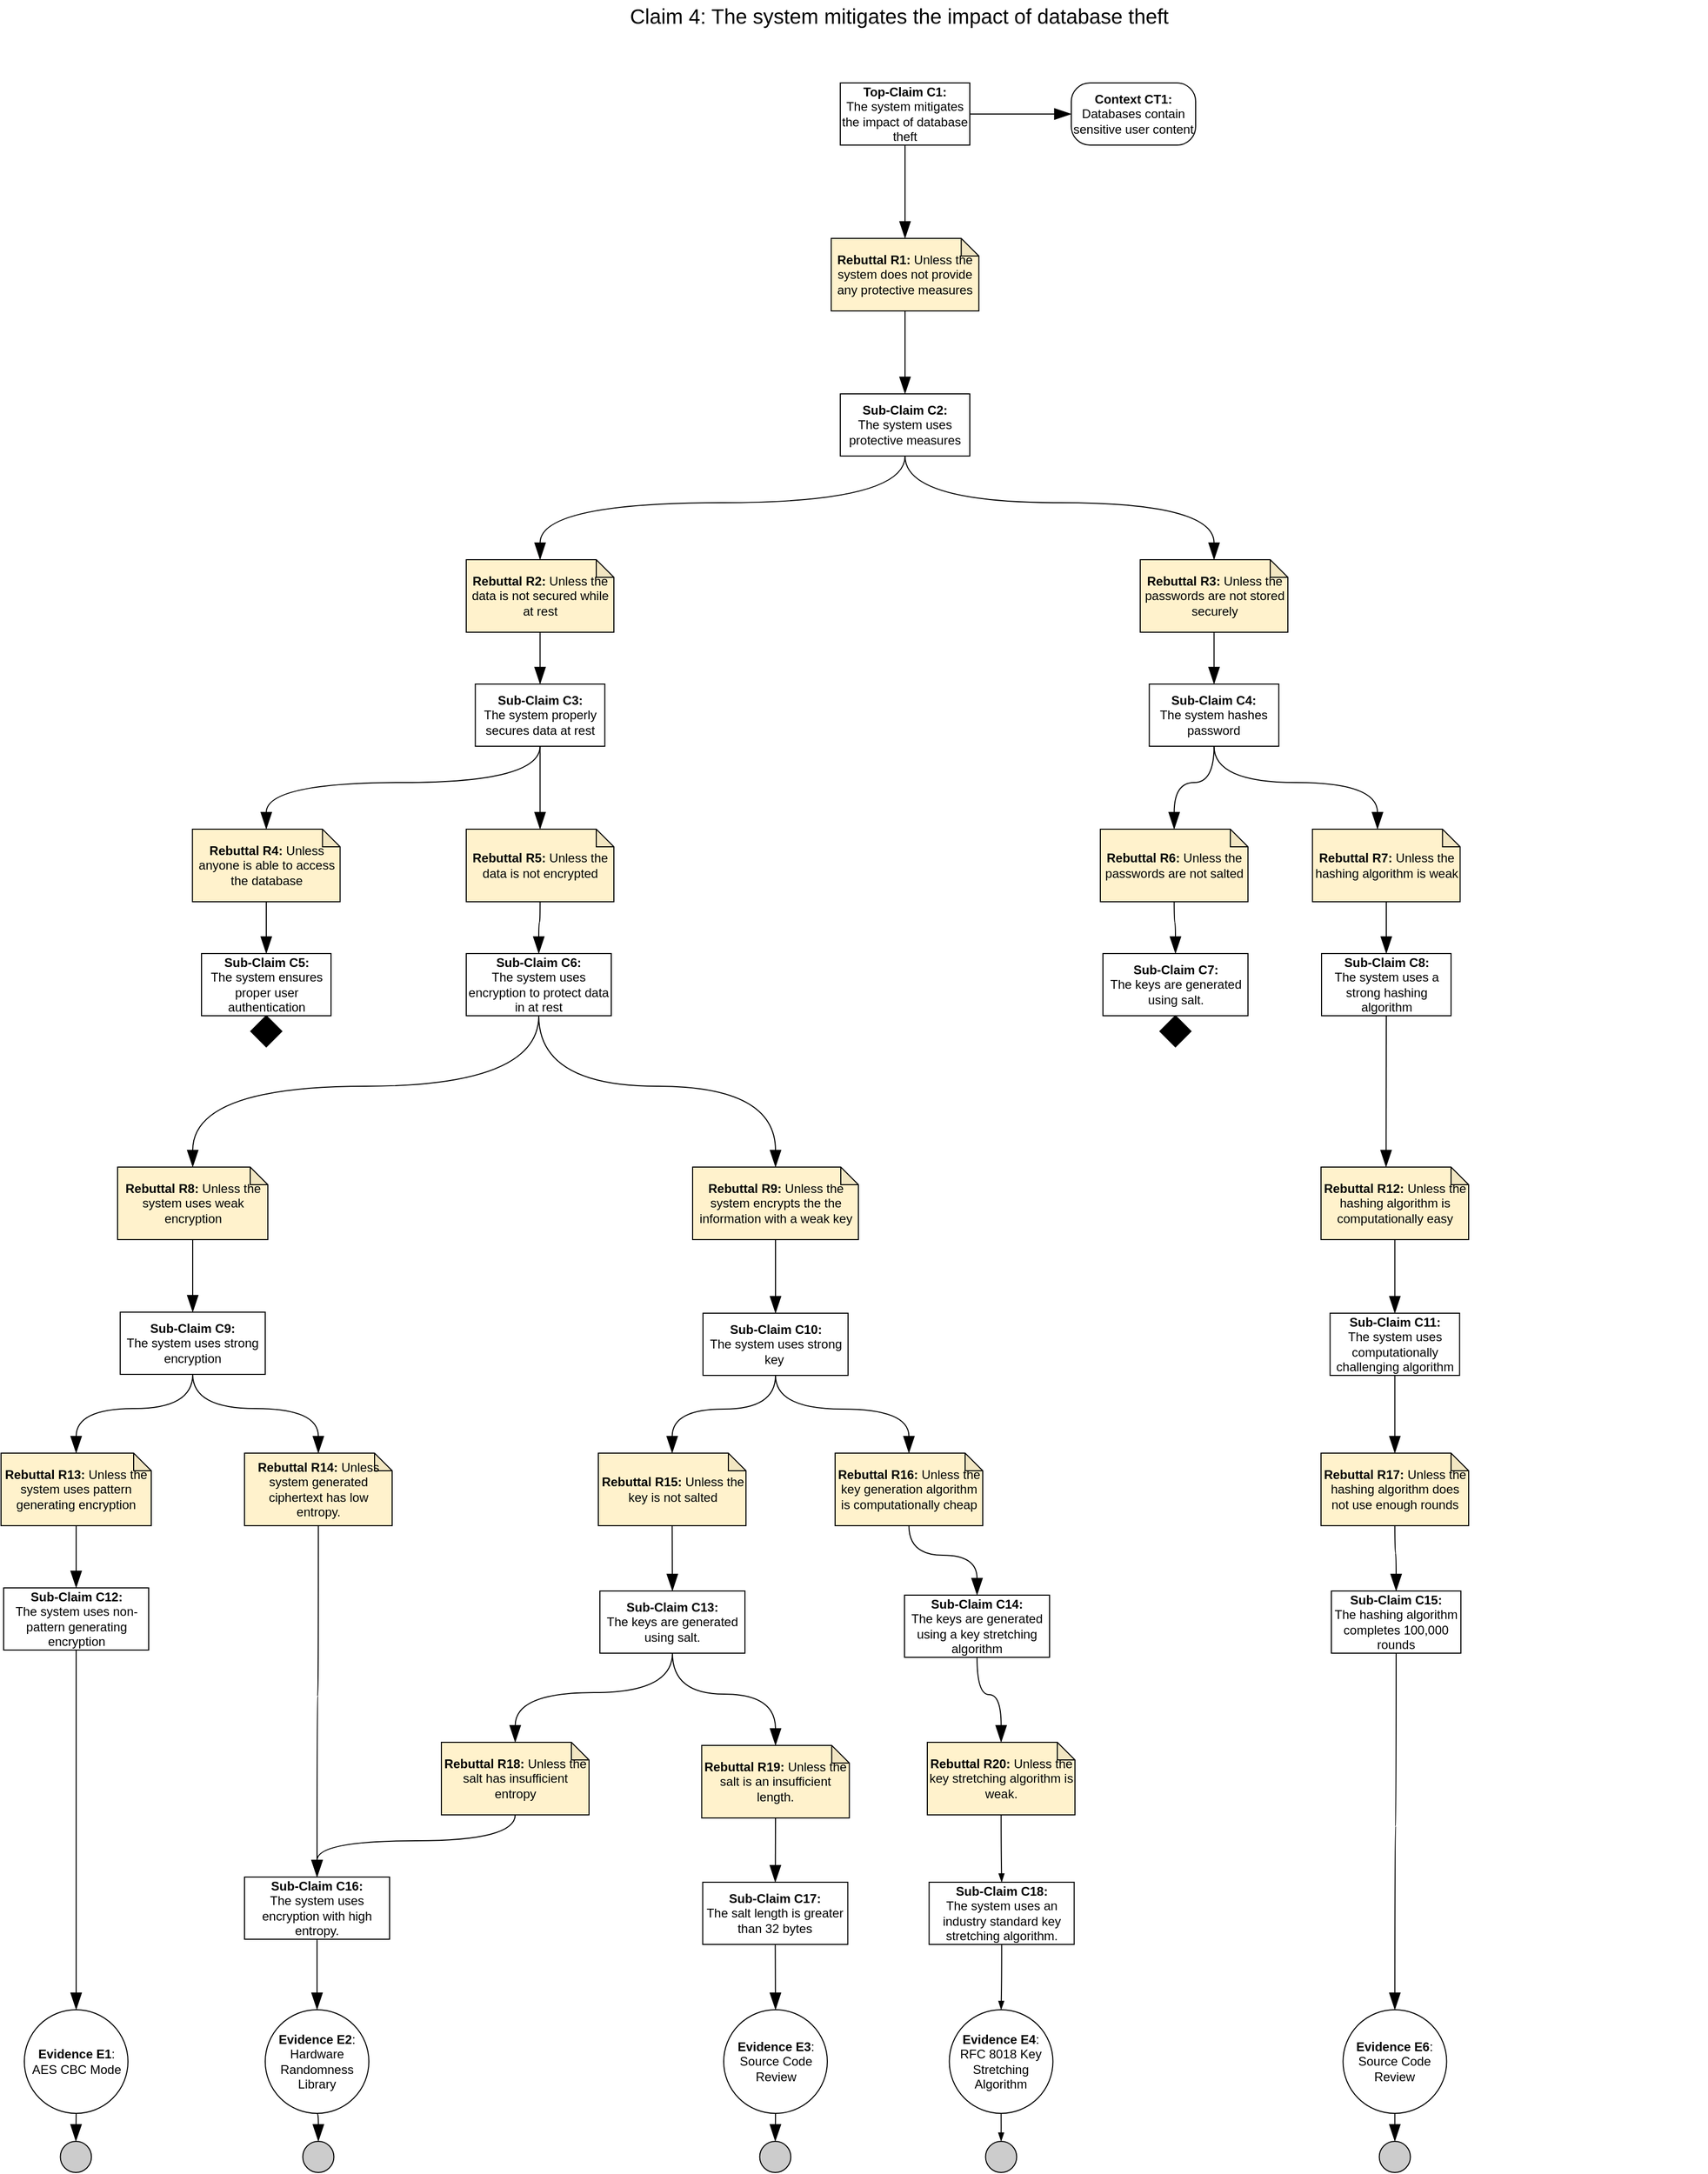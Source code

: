 <mxfile version="15.3.4" type="device"><diagram id="K_nVMmMxhN6QljYrvVtk" name="Page-1"><mxGraphModel dx="3100" dy="1704" grid="1" gridSize="10" guides="1" tooltips="1" connect="1" arrows="1" fold="1" page="1" pageScale="1" pageWidth="850" pageHeight="1100" math="0" shadow="0"><root><mxCell id="0"/><mxCell id="1" parent="0"/><mxCell id="6Q1Vr6b1Yrwv_WoAzUYo-115" style="edgeStyle=none;curved=1;rounded=0;orthogonalLoop=1;jettySize=auto;html=1;exitX=0.5;exitY=1;exitDx=0;exitDy=0;entryX=0.5;entryY=0;entryDx=0;entryDy=0;entryPerimeter=0;endArrow=blockThin;startSize=4;endSize=14;sourcePerimeterSpacing=8;targetPerimeterSpacing=8;endFill=1;strokeWidth=1;" parent="1" source="6Q1Vr6b1Yrwv_WoAzUYo-7" target="6Q1Vr6b1Yrwv_WoAzUYo-39" edge="1"><mxGeometry relative="1" as="geometry"/></mxCell><mxCell id="6Q1Vr6b1Yrwv_WoAzUYo-368" style="edgeStyle=orthogonalEdgeStyle;curved=1;rounded=0;orthogonalLoop=1;jettySize=auto;html=1;exitX=1;exitY=0.5;exitDx=0;exitDy=0;entryX=0;entryY=0.5;entryDx=0;entryDy=0;fontSize=16;endArrow=blockThin;startSize=4;endSize=14;sourcePerimeterSpacing=8;targetPerimeterSpacing=8;endFill=1;strokeWidth=1;" parent="1" source="6Q1Vr6b1Yrwv_WoAzUYo-7" target="6Q1Vr6b1Yrwv_WoAzUYo-8" edge="1"><mxGeometry relative="1" as="geometry"/></mxCell><mxCell id="6Q1Vr6b1Yrwv_WoAzUYo-7" value="&lt;b&gt;Top-Claim C1:&lt;br&gt;&lt;/b&gt;The system mitigates the impact of database theft" style="rounded=0;whiteSpace=wrap;html=1;" parent="1" vertex="1"><mxGeometry x="1296" y="320" width="125" height="60" as="geometry"/></mxCell><mxCell id="6Q1Vr6b1Yrwv_WoAzUYo-8" value="&lt;b&gt;Context CT1:&lt;/b&gt;&lt;br&gt;Databases contain sensitive user content" style="rounded=1;whiteSpace=wrap;html=1;arcSize=30;" parent="1" vertex="1"><mxGeometry x="1519" y="320" width="120" height="60" as="geometry"/></mxCell><mxCell id="6Q1Vr6b1Yrwv_WoAzUYo-117" style="edgeStyle=none;curved=1;rounded=0;orthogonalLoop=1;jettySize=auto;html=1;exitX=0.5;exitY=1;exitDx=0;exitDy=0;exitPerimeter=0;entryX=0.5;entryY=0;entryDx=0;entryDy=0;endArrow=blockThin;startSize=4;endSize=14;sourcePerimeterSpacing=8;targetPerimeterSpacing=8;endFill=1;strokeWidth=1;" parent="1" source="6Q1Vr6b1Yrwv_WoAzUYo-39" target="6Q1Vr6b1Yrwv_WoAzUYo-116" edge="1"><mxGeometry relative="1" as="geometry"/></mxCell><mxCell id="6Q1Vr6b1Yrwv_WoAzUYo-39" value="&lt;b&gt;Rebuttal R1:&lt;/b&gt; Unless the system does not provide any protective measures" style="shape=note;whiteSpace=wrap;html=1;backgroundOutline=1;darkOpacity=0.05;size=17;fillColor=#FFF2CC;perimeterSpacing=0;spacing=2;" parent="1" vertex="1"><mxGeometry x="1287.25" y="470" width="142.5" height="70" as="geometry"/></mxCell><mxCell id="6Q1Vr6b1Yrwv_WoAzUYo-112" value="&lt;font style=&quot;font-size: 20px&quot;&gt;&lt;font style=&quot;font-size: 20px&quot;&gt;Claim 4: The system mitigates the impact of database theft&lt;br&gt;&lt;/font&gt;&lt;/font&gt;" style="text;html=1;strokeColor=none;fillColor=none;align=center;verticalAlign=middle;whiteSpace=wrap;rounded=0;fontSize=20;" parent="1" vertex="1"><mxGeometry x="572.5" y="240" width="1560" height="30" as="geometry"/></mxCell><mxCell id="6Q1Vr6b1Yrwv_WoAzUYo-120" style="edgeStyle=orthogonalEdgeStyle;curved=1;rounded=0;orthogonalLoop=1;jettySize=auto;html=1;exitX=0.5;exitY=1;exitDx=0;exitDy=0;entryX=0.5;entryY=0;entryDx=0;entryDy=0;entryPerimeter=0;endArrow=blockThin;startSize=4;endSize=14;sourcePerimeterSpacing=8;targetPerimeterSpacing=8;endFill=1;strokeWidth=1;" parent="1" source="6Q1Vr6b1Yrwv_WoAzUYo-116" target="6Q1Vr6b1Yrwv_WoAzUYo-118" edge="1"><mxGeometry relative="1" as="geometry"/></mxCell><mxCell id="6Q1Vr6b1Yrwv_WoAzUYo-270" style="edgeStyle=orthogonalEdgeStyle;curved=1;rounded=0;orthogonalLoop=1;jettySize=auto;html=1;exitX=0.5;exitY=1;exitDx=0;exitDy=0;entryX=0.5;entryY=0;entryDx=0;entryDy=0;entryPerimeter=0;fontSize=16;endArrow=blockThin;startSize=4;endSize=14;sourcePerimeterSpacing=8;targetPerimeterSpacing=8;endFill=1;strokeWidth=1;" parent="1" source="6Q1Vr6b1Yrwv_WoAzUYo-116" target="6Q1Vr6b1Yrwv_WoAzUYo-268" edge="1"><mxGeometry relative="1" as="geometry"/></mxCell><mxCell id="6Q1Vr6b1Yrwv_WoAzUYo-116" value="&lt;b&gt;Sub-Claim C2:&lt;br&gt;&lt;/b&gt;The system uses protective measures" style="rounded=0;whiteSpace=wrap;html=1;" parent="1" vertex="1"><mxGeometry x="1296" y="620" width="125" height="60" as="geometry"/></mxCell><mxCell id="6Q1Vr6b1Yrwv_WoAzUYo-128" style="edgeStyle=orthogonalEdgeStyle;curved=1;rounded=0;orthogonalLoop=1;jettySize=auto;html=1;exitX=0.5;exitY=1;exitDx=0;exitDy=0;exitPerimeter=0;entryX=0.5;entryY=0;entryDx=0;entryDy=0;endArrow=blockThin;startSize=4;endSize=14;sourcePerimeterSpacing=8;targetPerimeterSpacing=8;endFill=1;strokeWidth=1;" parent="1" source="6Q1Vr6b1Yrwv_WoAzUYo-118" target="6Q1Vr6b1Yrwv_WoAzUYo-125" edge="1"><mxGeometry relative="1" as="geometry"/></mxCell><mxCell id="6Q1Vr6b1Yrwv_WoAzUYo-118" value="&lt;b&gt;Rebuttal R2:&lt;/b&gt; Unless the data is not secured while at rest" style="shape=note;whiteSpace=wrap;html=1;backgroundOutline=1;darkOpacity=0.05;size=17;fillColor=#FFF2CC;perimeterSpacing=0;spacing=2;" parent="1" vertex="1"><mxGeometry x="935" y="780" width="142.5" height="70" as="geometry"/></mxCell><mxCell id="6Q1Vr6b1Yrwv_WoAzUYo-141" style="edgeStyle=orthogonalEdgeStyle;curved=1;rounded=0;orthogonalLoop=1;jettySize=auto;html=1;exitX=0.5;exitY=1;exitDx=0;exitDy=0;entryX=0.5;entryY=0;entryDx=0;entryDy=0;entryPerimeter=0;fontSize=16;endArrow=blockThin;startSize=4;endSize=14;sourcePerimeterSpacing=8;targetPerimeterSpacing=8;endFill=1;strokeWidth=1;" parent="1" source="6Q1Vr6b1Yrwv_WoAzUYo-125" target="6Q1Vr6b1Yrwv_WoAzUYo-140" edge="1"><mxGeometry relative="1" as="geometry"/></mxCell><mxCell id="6Q1Vr6b1Yrwv_WoAzUYo-143" style="edgeStyle=orthogonalEdgeStyle;curved=1;rounded=0;orthogonalLoop=1;jettySize=auto;html=1;exitX=0.5;exitY=1;exitDx=0;exitDy=0;entryX=0.5;entryY=0;entryDx=0;entryDy=0;entryPerimeter=0;fontSize=16;endArrow=blockThin;startSize=4;endSize=14;sourcePerimeterSpacing=8;targetPerimeterSpacing=8;endFill=1;strokeWidth=1;" parent="1" source="6Q1Vr6b1Yrwv_WoAzUYo-125" target="6Q1Vr6b1Yrwv_WoAzUYo-142" edge="1"><mxGeometry relative="1" as="geometry"/></mxCell><mxCell id="6Q1Vr6b1Yrwv_WoAzUYo-125" value="&lt;b&gt;Sub-Claim C3:&lt;br&gt;&lt;/b&gt;The system properly secures data at rest" style="rounded=0;whiteSpace=wrap;html=1;" parent="1" vertex="1"><mxGeometry x="943.75" y="900" width="125" height="60" as="geometry"/></mxCell><mxCell id="6Q1Vr6b1Yrwv_WoAzUYo-317" style="edgeStyle=orthogonalEdgeStyle;curved=1;rounded=0;orthogonalLoop=1;jettySize=auto;html=1;exitX=0.5;exitY=1;exitDx=0;exitDy=0;exitPerimeter=0;entryX=0.5;entryY=0;entryDx=0;entryDy=0;fontSize=16;endArrow=blockThin;startSize=4;endSize=14;sourcePerimeterSpacing=8;targetPerimeterSpacing=8;endFill=1;strokeWidth=1;" parent="1" source="6Q1Vr6b1Yrwv_WoAzUYo-140" target="6Q1Vr6b1Yrwv_WoAzUYo-315" edge="1"><mxGeometry relative="1" as="geometry"/></mxCell><mxCell id="6Q1Vr6b1Yrwv_WoAzUYo-140" value="&lt;b&gt;Rebuttal R4:&lt;/b&gt; Unless anyone is able to access the database" style="shape=note;whiteSpace=wrap;html=1;backgroundOutline=1;darkOpacity=0.05;size=17;fillColor=#FFF2CC;perimeterSpacing=0;spacing=2;" parent="1" vertex="1"><mxGeometry x="670.75" y="1040" width="142.5" height="70" as="geometry"/></mxCell><mxCell id="6Q1Vr6b1Yrwv_WoAzUYo-267" style="edgeStyle=orthogonalEdgeStyle;curved=1;rounded=0;orthogonalLoop=1;jettySize=auto;html=1;exitX=0.5;exitY=1;exitDx=0;exitDy=0;exitPerimeter=0;entryX=0.5;entryY=0;entryDx=0;entryDy=0;fontSize=16;endArrow=blockThin;startSize=4;endSize=14;sourcePerimeterSpacing=8;targetPerimeterSpacing=8;endFill=1;strokeWidth=1;" parent="1" source="6Q1Vr6b1Yrwv_WoAzUYo-142" target="6Q1Vr6b1Yrwv_WoAzUYo-202" edge="1"><mxGeometry relative="1" as="geometry"/></mxCell><mxCell id="6Q1Vr6b1Yrwv_WoAzUYo-142" value="&lt;b&gt;Rebuttal R5:&lt;/b&gt; Unless the data is not encrypted" style="shape=note;whiteSpace=wrap;html=1;backgroundOutline=1;darkOpacity=0.05;size=17;fillColor=#FFF2CC;perimeterSpacing=0;spacing=2;" parent="1" vertex="1"><mxGeometry x="935" y="1040" width="142.5" height="70" as="geometry"/></mxCell><mxCell id="6Q1Vr6b1Yrwv_WoAzUYo-375" style="edgeStyle=orthogonalEdgeStyle;curved=1;rounded=0;orthogonalLoop=1;jettySize=auto;html=1;exitX=0.5;exitY=1;exitDx=0;exitDy=0;entryX=0.5;entryY=0;entryDx=0;entryDy=0;entryPerimeter=0;fontSize=16;endArrow=blockThin;startSize=4;endSize=14;sourcePerimeterSpacing=8;targetPerimeterSpacing=8;endFill=1;strokeWidth=1;" parent="1" source="6Q1Vr6b1Yrwv_WoAzUYo-195" target="6Q1Vr6b1Yrwv_WoAzUYo-215" edge="1"><mxGeometry relative="1" as="geometry"/></mxCell><mxCell id="6Q1Vr6b1Yrwv_WoAzUYo-376" style="edgeStyle=orthogonalEdgeStyle;curved=1;rounded=0;orthogonalLoop=1;jettySize=auto;html=1;exitX=0.5;exitY=1;exitDx=0;exitDy=0;entryX=0.5;entryY=0;entryDx=0;entryDy=0;entryPerimeter=0;fontSize=16;endArrow=blockThin;startSize=4;endSize=14;sourcePerimeterSpacing=8;targetPerimeterSpacing=8;endFill=1;strokeWidth=1;" parent="1" source="6Q1Vr6b1Yrwv_WoAzUYo-195" target="6Q1Vr6b1Yrwv_WoAzUYo-217" edge="1"><mxGeometry relative="1" as="geometry"/></mxCell><mxCell id="6Q1Vr6b1Yrwv_WoAzUYo-195" value="&lt;b&gt;Sub-Claim C10:&lt;br&gt;&lt;/b&gt;The system uses strong key&amp;nbsp;" style="rounded=0;whiteSpace=wrap;html=1;" parent="1" vertex="1"><mxGeometry x="1163.5" y="1507" width="140" height="60" as="geometry"/></mxCell><mxCell id="6Q1Vr6b1Yrwv_WoAzUYo-378" style="edgeStyle=orthogonalEdgeStyle;curved=1;rounded=0;orthogonalLoop=1;jettySize=auto;html=1;exitX=0.5;exitY=1;exitDx=0;exitDy=0;exitPerimeter=0;entryX=0.5;entryY=0;entryDx=0;entryDy=0;fontSize=16;endArrow=blockThin;startSize=4;endSize=14;sourcePerimeterSpacing=8;targetPerimeterSpacing=8;endFill=1;strokeWidth=1;" parent="1" source="6Q1Vr6b1Yrwv_WoAzUYo-197" target="6Q1Vr6b1Yrwv_WoAzUYo-199" edge="1"><mxGeometry relative="1" as="geometry"/></mxCell><mxCell id="6Q1Vr6b1Yrwv_WoAzUYo-197" value="&lt;b&gt;Rebuttal R14:&lt;/b&gt; Unless system generated ciphertext has low entropy." style="shape=note;whiteSpace=wrap;html=1;backgroundOutline=1;darkOpacity=0.05;size=17;fillColor=#FFF2CC;" parent="1" vertex="1"><mxGeometry x="721" y="1642" width="142.5" height="70" as="geometry"/></mxCell><mxCell id="6Q1Vr6b1Yrwv_WoAzUYo-385" style="edgeStyle=orthogonalEdgeStyle;curved=1;rounded=0;orthogonalLoop=1;jettySize=auto;html=1;exitX=0.5;exitY=1;exitDx=0;exitDy=0;entryX=0.5;entryY=0;entryDx=0;entryDy=0;fontSize=16;endArrow=blockThin;startSize=4;endSize=14;sourcePerimeterSpacing=8;targetPerimeterSpacing=8;endFill=1;strokeWidth=1;" parent="1" source="6Q1Vr6b1Yrwv_WoAzUYo-199" target="6Q1Vr6b1Yrwv_WoAzUYo-232" edge="1"><mxGeometry relative="1" as="geometry"/></mxCell><mxCell id="6Q1Vr6b1Yrwv_WoAzUYo-199" value="&lt;b&gt;Sub-Claim C16:&lt;br&gt;&lt;/b&gt;The system uses encryption with high entropy." style="rounded=0;whiteSpace=wrap;html=1;" parent="1" vertex="1"><mxGeometry x="721" y="2051" width="140" height="60" as="geometry"/></mxCell><mxCell id="6Q1Vr6b1Yrwv_WoAzUYo-369" style="edgeStyle=orthogonalEdgeStyle;curved=1;rounded=0;orthogonalLoop=1;jettySize=auto;html=1;exitX=0.5;exitY=1;exitDx=0;exitDy=0;entryX=0.5;entryY=0;entryDx=0;entryDy=0;entryPerimeter=0;fontSize=16;endArrow=blockThin;startSize=4;endSize=14;sourcePerimeterSpacing=8;targetPerimeterSpacing=8;endFill=1;strokeWidth=1;" parent="1" source="6Q1Vr6b1Yrwv_WoAzUYo-202" target="6Q1Vr6b1Yrwv_WoAzUYo-204" edge="1"><mxGeometry relative="1" as="geometry"/></mxCell><mxCell id="6Q1Vr6b1Yrwv_WoAzUYo-370" style="edgeStyle=orthogonalEdgeStyle;curved=1;rounded=0;orthogonalLoop=1;jettySize=auto;html=1;exitX=0.5;exitY=1;exitDx=0;exitDy=0;entryX=0.5;entryY=0;entryDx=0;entryDy=0;entryPerimeter=0;fontSize=16;endArrow=blockThin;startSize=4;endSize=14;sourcePerimeterSpacing=8;targetPerimeterSpacing=8;endFill=1;strokeWidth=1;" parent="1" source="6Q1Vr6b1Yrwv_WoAzUYo-202" target="6Q1Vr6b1Yrwv_WoAzUYo-206" edge="1"><mxGeometry relative="1" as="geometry"/></mxCell><mxCell id="6Q1Vr6b1Yrwv_WoAzUYo-202" value="&lt;b&gt;Sub-Claim C6:&lt;br&gt;&lt;/b&gt;The system uses encryption to protect data in at rest" style="rounded=0;whiteSpace=wrap;html=1;" parent="1" vertex="1"><mxGeometry x="935" y="1160" width="140" height="60" as="geometry"/></mxCell><mxCell id="6Q1Vr6b1Yrwv_WoAzUYo-371" style="edgeStyle=orthogonalEdgeStyle;curved=1;rounded=0;orthogonalLoop=1;jettySize=auto;html=1;exitX=0.5;exitY=1;exitDx=0;exitDy=0;exitPerimeter=0;entryX=0.5;entryY=0;entryDx=0;entryDy=0;fontSize=16;endArrow=blockThin;startSize=4;endSize=14;sourcePerimeterSpacing=8;targetPerimeterSpacing=8;endFill=1;strokeWidth=1;" parent="1" source="6Q1Vr6b1Yrwv_WoAzUYo-204" target="6Q1Vr6b1Yrwv_WoAzUYo-211" edge="1"><mxGeometry relative="1" as="geometry"/></mxCell><mxCell id="6Q1Vr6b1Yrwv_WoAzUYo-204" value="&lt;b&gt;Rebuttal R8:&lt;/b&gt; Unless the system uses weak encryption" style="shape=note;whiteSpace=wrap;html=1;backgroundOutline=1;darkOpacity=0.05;size=17;fillColor=#FFF2CC;" parent="1" vertex="1"><mxGeometry x="598.5" y="1366" width="145" height="70" as="geometry"/></mxCell><mxCell id="6Q1Vr6b1Yrwv_WoAzUYo-372" style="edgeStyle=orthogonalEdgeStyle;curved=1;rounded=0;orthogonalLoop=1;jettySize=auto;html=1;exitX=0.5;exitY=1;exitDx=0;exitDy=0;exitPerimeter=0;entryX=0.5;entryY=0;entryDx=0;entryDy=0;fontSize=16;endArrow=blockThin;startSize=4;endSize=14;sourcePerimeterSpacing=8;targetPerimeterSpacing=8;endFill=1;strokeWidth=1;" parent="1" source="6Q1Vr6b1Yrwv_WoAzUYo-206" target="6Q1Vr6b1Yrwv_WoAzUYo-195" edge="1"><mxGeometry relative="1" as="geometry"/></mxCell><mxCell id="6Q1Vr6b1Yrwv_WoAzUYo-206" value="&lt;b&gt;Rebuttal R9:&lt;/b&gt; Unless the system encrypts the the information with a weak key" style="shape=note;whiteSpace=wrap;html=1;backgroundOutline=1;darkOpacity=0.05;size=17;fillColor=#FFF2CC;" parent="1" vertex="1"><mxGeometry x="1153.5" y="1366" width="160" height="70" as="geometry"/></mxCell><mxCell id="6Q1Vr6b1Yrwv_WoAzUYo-377" style="edgeStyle=orthogonalEdgeStyle;curved=1;rounded=0;orthogonalLoop=1;jettySize=auto;html=1;exitX=0.5;exitY=1;exitDx=0;exitDy=0;exitPerimeter=0;entryX=0.5;entryY=0;entryDx=0;entryDy=0;fontSize=16;endArrow=blockThin;startSize=4;endSize=14;sourcePerimeterSpacing=8;targetPerimeterSpacing=8;endFill=1;strokeWidth=1;" parent="1" source="6Q1Vr6b1Yrwv_WoAzUYo-208" target="6Q1Vr6b1Yrwv_WoAzUYo-213" edge="1"><mxGeometry relative="1" as="geometry"/></mxCell><mxCell id="6Q1Vr6b1Yrwv_WoAzUYo-208" value="&lt;b&gt;Rebuttal R13:&lt;/b&gt; Unless the system uses pattern generating encryption" style="shape=note;whiteSpace=wrap;html=1;backgroundOutline=1;darkOpacity=0.05;size=17;fillColor=#FFF2CC;" parent="1" vertex="1"><mxGeometry x="486" y="1642" width="145" height="70" as="geometry"/></mxCell><mxCell id="6Q1Vr6b1Yrwv_WoAzUYo-373" style="edgeStyle=orthogonalEdgeStyle;curved=1;rounded=0;orthogonalLoop=1;jettySize=auto;html=1;exitX=0.5;exitY=1;exitDx=0;exitDy=0;entryX=0.5;entryY=0;entryDx=0;entryDy=0;entryPerimeter=0;fontSize=16;endArrow=blockThin;startSize=4;endSize=14;sourcePerimeterSpacing=8;targetPerimeterSpacing=8;endFill=1;strokeWidth=1;" parent="1" source="6Q1Vr6b1Yrwv_WoAzUYo-211" target="6Q1Vr6b1Yrwv_WoAzUYo-208" edge="1"><mxGeometry relative="1" as="geometry"/></mxCell><mxCell id="6Q1Vr6b1Yrwv_WoAzUYo-374" style="edgeStyle=orthogonalEdgeStyle;curved=1;rounded=0;orthogonalLoop=1;jettySize=auto;html=1;exitX=0.5;exitY=1;exitDx=0;exitDy=0;entryX=0.5;entryY=0;entryDx=0;entryDy=0;entryPerimeter=0;fontSize=16;endArrow=blockThin;startSize=4;endSize=14;sourcePerimeterSpacing=8;targetPerimeterSpacing=8;endFill=1;strokeWidth=1;" parent="1" source="6Q1Vr6b1Yrwv_WoAzUYo-211" target="6Q1Vr6b1Yrwv_WoAzUYo-197" edge="1"><mxGeometry relative="1" as="geometry"/></mxCell><mxCell id="6Q1Vr6b1Yrwv_WoAzUYo-211" value="&lt;b&gt;Sub-Claim C9:&lt;br&gt;&lt;/b&gt;The system uses strong encryption" style="rounded=0;whiteSpace=wrap;html=1;" parent="1" vertex="1"><mxGeometry x="601" y="1506" width="140" height="60" as="geometry"/></mxCell><mxCell id="6Q1Vr6b1Yrwv_WoAzUYo-379" style="edgeStyle=orthogonalEdgeStyle;curved=1;rounded=0;orthogonalLoop=1;jettySize=auto;html=1;exitX=0.5;exitY=1;exitDx=0;exitDy=0;entryX=0.5;entryY=0;entryDx=0;entryDy=0;fontSize=16;endArrow=blockThin;startSize=4;endSize=14;sourcePerimeterSpacing=8;targetPerimeterSpacing=8;endFill=1;strokeWidth=1;" parent="1" source="6Q1Vr6b1Yrwv_WoAzUYo-213" target="6Q1Vr6b1Yrwv_WoAzUYo-241" edge="1"><mxGeometry relative="1" as="geometry"/></mxCell><mxCell id="6Q1Vr6b1Yrwv_WoAzUYo-213" value="&lt;b&gt;Sub-Claim C12:&lt;br&gt;&lt;/b&gt;The system uses non-pattern generating encryption" style="rounded=0;whiteSpace=wrap;html=1;" parent="1" vertex="1"><mxGeometry x="488.5" y="1772" width="140" height="60" as="geometry"/></mxCell><mxCell id="6Q1Vr6b1Yrwv_WoAzUYo-381" style="edgeStyle=orthogonalEdgeStyle;curved=1;rounded=0;orthogonalLoop=1;jettySize=auto;html=1;exitX=0.5;exitY=1;exitDx=0;exitDy=0;exitPerimeter=0;entryX=0.5;entryY=0;entryDx=0;entryDy=0;fontSize=16;endArrow=blockThin;startSize=4;endSize=14;sourcePerimeterSpacing=8;targetPerimeterSpacing=8;endFill=1;strokeWidth=1;" parent="1" source="6Q1Vr6b1Yrwv_WoAzUYo-215" target="6Q1Vr6b1Yrwv_WoAzUYo-220" edge="1"><mxGeometry relative="1" as="geometry"/></mxCell><mxCell id="6Q1Vr6b1Yrwv_WoAzUYo-215" value="&lt;b&gt;Rebuttal R15:&lt;/b&gt; Unless the key is not salted" style="shape=note;whiteSpace=wrap;html=1;backgroundOutline=1;darkOpacity=0.05;size=17;fillColor=#FFF2CC;" parent="1" vertex="1"><mxGeometry x="1062.5" y="1642" width="142.5" height="70" as="geometry"/></mxCell><mxCell id="6Q1Vr6b1Yrwv_WoAzUYo-382" style="edgeStyle=orthogonalEdgeStyle;curved=1;rounded=0;orthogonalLoop=1;jettySize=auto;html=1;exitX=0.5;exitY=1;exitDx=0;exitDy=0;exitPerimeter=0;entryX=0.5;entryY=0;entryDx=0;entryDy=0;fontSize=16;endArrow=blockThin;startSize=4;endSize=14;sourcePerimeterSpacing=8;targetPerimeterSpacing=8;endFill=1;strokeWidth=1;" parent="1" source="6Q1Vr6b1Yrwv_WoAzUYo-217" target="6Q1Vr6b1Yrwv_WoAzUYo-222" edge="1"><mxGeometry relative="1" as="geometry"/></mxCell><mxCell id="6Q1Vr6b1Yrwv_WoAzUYo-217" value="&lt;b&gt;Rebuttal R16:&lt;/b&gt; Unless the key generation algorithm is computationally cheap" style="shape=note;whiteSpace=wrap;html=1;backgroundOutline=1;darkOpacity=0.05;size=17;fillColor=#FFF2CC;" parent="1" vertex="1"><mxGeometry x="1291" y="1642" width="142.5" height="70" as="geometry"/></mxCell><mxCell id="6Q1Vr6b1Yrwv_WoAzUYo-384" style="edgeStyle=orthogonalEdgeStyle;curved=1;rounded=0;orthogonalLoop=1;jettySize=auto;html=1;exitX=0.5;exitY=1;exitDx=0;exitDy=0;entryX=0.5;entryY=0;entryDx=0;entryDy=0;entryPerimeter=0;fontSize=16;endArrow=blockThin;startSize=4;endSize=14;sourcePerimeterSpacing=8;targetPerimeterSpacing=8;endFill=1;strokeWidth=1;" parent="1" source="6Q1Vr6b1Yrwv_WoAzUYo-220" target="6Q1Vr6b1Yrwv_WoAzUYo-230" edge="1"><mxGeometry relative="1" as="geometry"/></mxCell><mxCell id="6Q1Vr6b1Yrwv_WoAzUYo-388" style="edgeStyle=orthogonalEdgeStyle;curved=1;rounded=0;orthogonalLoop=1;jettySize=auto;html=1;exitX=0.5;exitY=1;exitDx=0;exitDy=0;entryX=0.5;entryY=0;entryDx=0;entryDy=0;entryPerimeter=0;fontSize=16;endArrow=blockThin;startSize=4;endSize=14;sourcePerimeterSpacing=8;targetPerimeterSpacing=8;endFill=1;strokeWidth=1;" parent="1" source="6Q1Vr6b1Yrwv_WoAzUYo-220" target="6Q1Vr6b1Yrwv_WoAzUYo-226" edge="1"><mxGeometry relative="1" as="geometry"/></mxCell><mxCell id="6Q1Vr6b1Yrwv_WoAzUYo-220" value="&lt;b&gt;Sub-Claim C13:&lt;br&gt;&lt;/b&gt;The keys are generated using salt." style="rounded=0;whiteSpace=wrap;html=1;" parent="1" vertex="1"><mxGeometry x="1064" y="1775" width="140" height="60" as="geometry"/></mxCell><mxCell id="6Q1Vr6b1Yrwv_WoAzUYo-383" style="edgeStyle=orthogonalEdgeStyle;curved=1;rounded=0;orthogonalLoop=1;jettySize=auto;html=1;exitX=0.5;exitY=1;exitDx=0;exitDy=0;fontSize=16;endArrow=blockThin;startSize=4;endSize=14;sourcePerimeterSpacing=8;targetPerimeterSpacing=8;entryX=0.5;entryY=0;entryDx=0;entryDy=0;entryPerimeter=0;endFill=1;strokeWidth=1;" parent="1" source="6Q1Vr6b1Yrwv_WoAzUYo-222" target="W9FazvkfahOf8hp4BL7B-2" edge="1"><mxGeometry relative="1" as="geometry"><mxPoint x="1530" y="1880" as="targetPoint"/></mxGeometry></mxCell><mxCell id="6Q1Vr6b1Yrwv_WoAzUYo-222" value="&lt;b&gt;Sub-Claim C14:&lt;br&gt;&lt;/b&gt;The keys are generated using a key stretching algorithm" style="rounded=0;whiteSpace=wrap;html=1;" parent="1" vertex="1"><mxGeometry x="1358" y="1779" width="140" height="60" as="geometry"/></mxCell><mxCell id="6Q1Vr6b1Yrwv_WoAzUYo-389" style="edgeStyle=orthogonalEdgeStyle;curved=1;rounded=0;orthogonalLoop=1;jettySize=auto;html=1;exitX=0.5;exitY=1;exitDx=0;exitDy=0;exitPerimeter=0;entryX=0.5;entryY=0;entryDx=0;entryDy=0;fontSize=16;endArrow=blockThin;startSize=4;endSize=14;sourcePerimeterSpacing=8;targetPerimeterSpacing=8;endFill=1;strokeWidth=1;" parent="1" source="6Q1Vr6b1Yrwv_WoAzUYo-226" target="6Q1Vr6b1Yrwv_WoAzUYo-228" edge="1"><mxGeometry relative="1" as="geometry"/></mxCell><mxCell id="6Q1Vr6b1Yrwv_WoAzUYo-226" value="&lt;b&gt;Rebuttal R19:&lt;/b&gt; Unless the salt is an insufficient length." style="shape=note;whiteSpace=wrap;html=1;backgroundOutline=1;darkOpacity=0.05;size=17;fillColor=#FFF2CC;" parent="1" vertex="1"><mxGeometry x="1162.25" y="1924" width="142.5" height="70" as="geometry"/></mxCell><mxCell id="6Q1Vr6b1Yrwv_WoAzUYo-390" style="edgeStyle=orthogonalEdgeStyle;curved=1;rounded=0;orthogonalLoop=1;jettySize=auto;html=1;exitX=0.5;exitY=1;exitDx=0;exitDy=0;entryX=0.5;entryY=0;entryDx=0;entryDy=0;fontSize=16;endArrow=blockThin;startSize=4;endSize=14;sourcePerimeterSpacing=8;targetPerimeterSpacing=8;endFill=1;strokeWidth=1;" parent="1" source="6Q1Vr6b1Yrwv_WoAzUYo-228" target="6Q1Vr6b1Yrwv_WoAzUYo-238" edge="1"><mxGeometry relative="1" as="geometry"/></mxCell><mxCell id="6Q1Vr6b1Yrwv_WoAzUYo-228" value="&lt;b&gt;Sub-Claim C17:&lt;br&gt;&lt;/b&gt;The salt length is greater than 32 bytes" style="rounded=0;whiteSpace=wrap;html=1;" parent="1" vertex="1"><mxGeometry x="1163.25" y="2056" width="140" height="60" as="geometry"/></mxCell><mxCell id="6Q1Vr6b1Yrwv_WoAzUYo-386" style="edgeStyle=orthogonalEdgeStyle;curved=1;rounded=0;orthogonalLoop=1;jettySize=auto;html=1;exitX=0.5;exitY=1;exitDx=0;exitDy=0;exitPerimeter=0;fontSize=16;endArrow=blockThin;startSize=4;endSize=14;sourcePerimeterSpacing=8;targetPerimeterSpacing=8;entryX=0.5;entryY=0;entryDx=0;entryDy=0;endFill=1;strokeWidth=1;" parent="1" source="6Q1Vr6b1Yrwv_WoAzUYo-230" target="6Q1Vr6b1Yrwv_WoAzUYo-199" edge="1"><mxGeometry relative="1" as="geometry"><mxPoint x="720" y="1956" as="targetPoint"/></mxGeometry></mxCell><mxCell id="6Q1Vr6b1Yrwv_WoAzUYo-230" value="&lt;b&gt;Rebuttal R18:&lt;/b&gt; Unless the salt has insufficient entropy" style="shape=note;whiteSpace=wrap;html=1;backgroundOutline=1;darkOpacity=0.05;size=17;fillColor=#FFF2CC;" parent="1" vertex="1"><mxGeometry x="911" y="1921" width="142.5" height="70" as="geometry"/></mxCell><mxCell id="6Q1Vr6b1Yrwv_WoAzUYo-387" style="edgeStyle=orthogonalEdgeStyle;curved=1;rounded=0;orthogonalLoop=1;jettySize=auto;html=1;exitX=0.5;exitY=1;exitDx=0;exitDy=0;entryX=0.5;entryY=0;entryDx=0;entryDy=0;fontSize=16;endArrow=blockThin;startSize=4;endSize=14;sourcePerimeterSpacing=8;targetPerimeterSpacing=8;endFill=1;strokeWidth=1;" parent="1" source="6Q1Vr6b1Yrwv_WoAzUYo-232" target="6Q1Vr6b1Yrwv_WoAzUYo-233" edge="1"><mxGeometry relative="1" as="geometry"/></mxCell><mxCell id="6Q1Vr6b1Yrwv_WoAzUYo-232" value="&lt;b&gt;Evidence E2&lt;/b&gt;:&lt;br&gt;Hardware Randomness Library" style="ellipse;whiteSpace=wrap;html=1;aspect=fixed;fillColor=#ffffff;rounded=0;" parent="1" vertex="1"><mxGeometry x="741" y="2179" width="100" height="100" as="geometry"/></mxCell><mxCell id="6Q1Vr6b1Yrwv_WoAzUYo-233" value="" style="ellipse;whiteSpace=wrap;html=1;aspect=fixed;fillColor=#CCCCCC;" parent="1" vertex="1"><mxGeometry x="777.25" y="2306" width="30" height="30" as="geometry"/></mxCell><mxCell id="6Q1Vr6b1Yrwv_WoAzUYo-391" style="edgeStyle=orthogonalEdgeStyle;curved=1;rounded=0;orthogonalLoop=1;jettySize=auto;html=1;exitX=0.5;exitY=1;exitDx=0;exitDy=0;entryX=0.5;entryY=0;entryDx=0;entryDy=0;fontSize=16;endArrow=blockThin;startSize=4;endSize=14;sourcePerimeterSpacing=8;targetPerimeterSpacing=8;endFill=1;strokeWidth=1;" parent="1" source="6Q1Vr6b1Yrwv_WoAzUYo-238" target="6Q1Vr6b1Yrwv_WoAzUYo-239" edge="1"><mxGeometry relative="1" as="geometry"/></mxCell><mxCell id="6Q1Vr6b1Yrwv_WoAzUYo-238" value="&lt;b&gt;Evidence E3&lt;/b&gt;:&lt;br&gt;Source Code Review" style="ellipse;whiteSpace=wrap;html=1;aspect=fixed;fillColor=#ffffff;rounded=0;" parent="1" vertex="1"><mxGeometry x="1183.5" y="2179" width="100" height="100" as="geometry"/></mxCell><mxCell id="6Q1Vr6b1Yrwv_WoAzUYo-239" value="" style="ellipse;whiteSpace=wrap;html=1;aspect=fixed;fillColor=#CCCCCC;" parent="1" vertex="1"><mxGeometry x="1218.25" y="2306" width="30" height="30" as="geometry"/></mxCell><mxCell id="6Q1Vr6b1Yrwv_WoAzUYo-380" style="edgeStyle=orthogonalEdgeStyle;curved=1;rounded=0;orthogonalLoop=1;jettySize=auto;html=1;exitX=0.5;exitY=1;exitDx=0;exitDy=0;entryX=0.5;entryY=0;entryDx=0;entryDy=0;fontSize=16;endArrow=blockThin;startSize=4;endSize=14;sourcePerimeterSpacing=8;targetPerimeterSpacing=8;endFill=1;strokeWidth=1;" parent="1" source="6Q1Vr6b1Yrwv_WoAzUYo-241" target="6Q1Vr6b1Yrwv_WoAzUYo-242" edge="1"><mxGeometry relative="1" as="geometry"/></mxCell><mxCell id="6Q1Vr6b1Yrwv_WoAzUYo-241" value="&lt;div&gt;&lt;b&gt;Evidence E1&lt;/b&gt;:&lt;/div&gt;AES CBC Mode" style="ellipse;whiteSpace=wrap;html=1;aspect=fixed;fillColor=#ffffff;rounded=0;" parent="1" vertex="1"><mxGeometry x="508.5" y="2179" width="100" height="100" as="geometry"/></mxCell><mxCell id="6Q1Vr6b1Yrwv_WoAzUYo-242" value="" style="ellipse;whiteSpace=wrap;html=1;aspect=fixed;fillColor=#CCCCCC;" parent="1" vertex="1"><mxGeometry x="543.25" y="2306" width="30" height="30" as="geometry"/></mxCell><mxCell id="6Q1Vr6b1Yrwv_WoAzUYo-272" style="edgeStyle=orthogonalEdgeStyle;curved=1;rounded=0;orthogonalLoop=1;jettySize=auto;html=1;exitX=0.5;exitY=1;exitDx=0;exitDy=0;exitPerimeter=0;entryX=0.5;entryY=0;entryDx=0;entryDy=0;fontSize=16;endArrow=blockThin;startSize=4;endSize=14;sourcePerimeterSpacing=8;targetPerimeterSpacing=8;endFill=1;strokeWidth=1;" parent="1" source="6Q1Vr6b1Yrwv_WoAzUYo-268" target="6Q1Vr6b1Yrwv_WoAzUYo-271" edge="1"><mxGeometry relative="1" as="geometry"/></mxCell><mxCell id="6Q1Vr6b1Yrwv_WoAzUYo-268" value="&lt;b&gt;Rebuttal R3:&lt;/b&gt; Unless the passwords are not stored securely" style="shape=note;whiteSpace=wrap;html=1;backgroundOutline=1;darkOpacity=0.05;size=17;fillColor=#FFF2CC;perimeterSpacing=0;spacing=2;" parent="1" vertex="1"><mxGeometry x="1585.5" y="780" width="142.5" height="70" as="geometry"/></mxCell><mxCell id="6Q1Vr6b1Yrwv_WoAzUYo-274" style="edgeStyle=orthogonalEdgeStyle;curved=1;rounded=0;orthogonalLoop=1;jettySize=auto;html=1;exitX=0.5;exitY=1;exitDx=0;exitDy=0;entryX=0.5;entryY=0;entryDx=0;entryDy=0;entryPerimeter=0;fontSize=16;endArrow=blockThin;startSize=4;endSize=14;sourcePerimeterSpacing=8;targetPerimeterSpacing=8;endFill=1;strokeWidth=1;" parent="1" source="6Q1Vr6b1Yrwv_WoAzUYo-271" target="6Q1Vr6b1Yrwv_WoAzUYo-273" edge="1"><mxGeometry relative="1" as="geometry"/></mxCell><mxCell id="6Q1Vr6b1Yrwv_WoAzUYo-276" style="edgeStyle=orthogonalEdgeStyle;curved=1;rounded=0;orthogonalLoop=1;jettySize=auto;html=1;exitX=0.5;exitY=1;exitDx=0;exitDy=0;entryX=0;entryY=0;entryDx=62.75;entryDy=0;entryPerimeter=0;fontSize=16;endArrow=blockThin;startSize=4;endSize=14;sourcePerimeterSpacing=8;targetPerimeterSpacing=8;endFill=1;strokeWidth=1;" parent="1" source="6Q1Vr6b1Yrwv_WoAzUYo-271" target="6Q1Vr6b1Yrwv_WoAzUYo-275" edge="1"><mxGeometry relative="1" as="geometry"/></mxCell><mxCell id="6Q1Vr6b1Yrwv_WoAzUYo-271" value="&lt;b&gt;Sub-Claim C4:&lt;br&gt;&lt;/b&gt;The system hashes password" style="rounded=0;whiteSpace=wrap;html=1;" parent="1" vertex="1"><mxGeometry x="1594.25" y="900" width="125" height="60" as="geometry"/></mxCell><mxCell id="6Q1Vr6b1Yrwv_WoAzUYo-300" style="edgeStyle=orthogonalEdgeStyle;curved=1;rounded=0;orthogonalLoop=1;jettySize=auto;html=1;exitX=0.5;exitY=1;exitDx=0;exitDy=0;exitPerimeter=0;entryX=0.5;entryY=0;entryDx=0;entryDy=0;fontSize=16;endArrow=blockThin;startSize=4;endSize=14;sourcePerimeterSpacing=8;targetPerimeterSpacing=8;endFill=1;strokeWidth=1;" parent="1" source="6Q1Vr6b1Yrwv_WoAzUYo-273" target="6Q1Vr6b1Yrwv_WoAzUYo-287" edge="1"><mxGeometry relative="1" as="geometry"/></mxCell><mxCell id="6Q1Vr6b1Yrwv_WoAzUYo-273" value="&lt;b&gt;Rebuttal R6:&lt;/b&gt; Unless the passwords are not salted" style="shape=note;whiteSpace=wrap;html=1;backgroundOutline=1;darkOpacity=0.05;size=17;fillColor=#FFF2CC;perimeterSpacing=0;spacing=2;" parent="1" vertex="1"><mxGeometry x="1547" y="1040" width="142.5" height="70" as="geometry"/></mxCell><mxCell id="6Q1Vr6b1Yrwv_WoAzUYo-280" style="edgeStyle=orthogonalEdgeStyle;curved=1;rounded=0;orthogonalLoop=1;jettySize=auto;html=1;exitX=0.5;exitY=1;exitDx=0;exitDy=0;exitPerimeter=0;entryX=0.5;entryY=0;entryDx=0;entryDy=0;fontSize=16;endArrow=blockThin;startSize=4;endSize=14;sourcePerimeterSpacing=8;targetPerimeterSpacing=8;endFill=1;strokeWidth=1;" parent="1" source="6Q1Vr6b1Yrwv_WoAzUYo-275" target="6Q1Vr6b1Yrwv_WoAzUYo-279" edge="1"><mxGeometry relative="1" as="geometry"/></mxCell><mxCell id="6Q1Vr6b1Yrwv_WoAzUYo-275" value="&lt;b&gt;Rebuttal R7:&lt;/b&gt; Unless the hashing algorithm is weak" style="shape=note;whiteSpace=wrap;html=1;backgroundOutline=1;darkOpacity=0.05;size=17;fillColor=#FFF2CC;perimeterSpacing=0;spacing=2;" parent="1" vertex="1"><mxGeometry x="1751.75" y="1040" width="142.5" height="70" as="geometry"/></mxCell><mxCell id="6Q1Vr6b1Yrwv_WoAzUYo-282" style="edgeStyle=orthogonalEdgeStyle;curved=1;rounded=0;orthogonalLoop=1;jettySize=auto;html=1;exitX=0.5;exitY=1;exitDx=0;exitDy=0;entryX=0;entryY=0;entryDx=62.75;entryDy=0;entryPerimeter=0;fontSize=16;endArrow=blockThin;startSize=4;endSize=14;sourcePerimeterSpacing=8;targetPerimeterSpacing=8;endFill=1;strokeWidth=1;" parent="1" source="6Q1Vr6b1Yrwv_WoAzUYo-279" target="6Q1Vr6b1Yrwv_WoAzUYo-281" edge="1"><mxGeometry relative="1" as="geometry"/></mxCell><mxCell id="6Q1Vr6b1Yrwv_WoAzUYo-279" value="&lt;b&gt;Sub-Claim C8:&lt;br&gt;&lt;/b&gt;The system uses a strong hashing algorithm" style="rounded=0;whiteSpace=wrap;html=1;" parent="1" vertex="1"><mxGeometry x="1760.5" y="1160" width="125" height="60" as="geometry"/></mxCell><mxCell id="6Q1Vr6b1Yrwv_WoAzUYo-284" style="edgeStyle=orthogonalEdgeStyle;curved=1;rounded=0;orthogonalLoop=1;jettySize=auto;html=1;exitX=0.5;exitY=1;exitDx=0;exitDy=0;exitPerimeter=0;entryX=0.5;entryY=0;entryDx=0;entryDy=0;fontSize=16;endArrow=blockThin;startSize=4;endSize=14;sourcePerimeterSpacing=8;targetPerimeterSpacing=8;endFill=1;strokeWidth=1;" parent="1" source="6Q1Vr6b1Yrwv_WoAzUYo-281" target="6Q1Vr6b1Yrwv_WoAzUYo-283" edge="1"><mxGeometry relative="1" as="geometry"/></mxCell><mxCell id="6Q1Vr6b1Yrwv_WoAzUYo-281" value="&lt;b&gt;Rebuttal R12:&lt;/b&gt; Unless the hashing algorithm is computationally easy" style="shape=note;whiteSpace=wrap;html=1;backgroundOutline=1;darkOpacity=0.05;size=17;fillColor=#FFF2CC;perimeterSpacing=0;spacing=2;" parent="1" vertex="1"><mxGeometry x="1760" y="1366" width="142.5" height="70" as="geometry"/></mxCell><mxCell id="6Q1Vr6b1Yrwv_WoAzUYo-303" style="edgeStyle=orthogonalEdgeStyle;curved=1;rounded=0;orthogonalLoop=1;jettySize=auto;html=1;exitX=0.5;exitY=1;exitDx=0;exitDy=0;entryX=0.5;entryY=0;entryDx=0;entryDy=0;entryPerimeter=0;fontSize=16;endArrow=blockThin;startSize=4;endSize=14;sourcePerimeterSpacing=8;targetPerimeterSpacing=8;endFill=1;strokeWidth=1;" parent="1" source="6Q1Vr6b1Yrwv_WoAzUYo-283" target="6Q1Vr6b1Yrwv_WoAzUYo-302" edge="1"><mxGeometry relative="1" as="geometry"/></mxCell><mxCell id="6Q1Vr6b1Yrwv_WoAzUYo-283" value="&lt;b&gt;Sub-Claim C11:&lt;br&gt;&lt;/b&gt;The system uses computationally challenging algorithm" style="rounded=0;whiteSpace=wrap;html=1;" parent="1" vertex="1"><mxGeometry x="1768.75" y="1507" width="125" height="60" as="geometry"/></mxCell><mxCell id="6Q1Vr6b1Yrwv_WoAzUYo-287" value="&lt;b&gt;Sub-Claim C7:&lt;br&gt;&lt;/b&gt;The keys are generated using salt." style="rounded=0;whiteSpace=wrap;html=1;" parent="1" vertex="1"><mxGeometry x="1549.5" y="1160" width="140" height="60" as="geometry"/></mxCell><mxCell id="6Q1Vr6b1Yrwv_WoAzUYo-305" style="edgeStyle=orthogonalEdgeStyle;curved=1;rounded=0;orthogonalLoop=1;jettySize=auto;html=1;exitX=0.5;exitY=1;exitDx=0;exitDy=0;exitPerimeter=0;entryX=0.5;entryY=0;entryDx=0;entryDy=0;fontSize=16;endArrow=blockThin;startSize=4;endSize=14;sourcePerimeterSpacing=8;targetPerimeterSpacing=8;endFill=1;strokeWidth=1;" parent="1" source="6Q1Vr6b1Yrwv_WoAzUYo-302" target="6Q1Vr6b1Yrwv_WoAzUYo-304" edge="1"><mxGeometry relative="1" as="geometry"/></mxCell><mxCell id="6Q1Vr6b1Yrwv_WoAzUYo-302" value="&lt;b&gt;Rebuttal R17:&lt;/b&gt; Unless the hashing algorithm does not use enough rounds" style="shape=note;whiteSpace=wrap;html=1;backgroundOutline=1;darkOpacity=0.05;size=17;fillColor=#FFF2CC;perimeterSpacing=0;spacing=2;" parent="1" vertex="1"><mxGeometry x="1760" y="1642" width="142.5" height="70" as="geometry"/></mxCell><mxCell id="6Q1Vr6b1Yrwv_WoAzUYo-310" style="edgeStyle=orthogonalEdgeStyle;curved=1;rounded=0;orthogonalLoop=1;jettySize=auto;html=1;exitX=0.5;exitY=1;exitDx=0;exitDy=0;entryX=0.5;entryY=0;entryDx=0;entryDy=0;fontSize=16;endArrow=blockThin;startSize=4;endSize=14;sourcePerimeterSpacing=8;targetPerimeterSpacing=8;endFill=1;strokeWidth=1;" parent="1" source="6Q1Vr6b1Yrwv_WoAzUYo-304" target="6Q1Vr6b1Yrwv_WoAzUYo-309" edge="1"><mxGeometry relative="1" as="geometry"/></mxCell><mxCell id="6Q1Vr6b1Yrwv_WoAzUYo-304" value="&lt;b&gt;Sub-Claim C15:&lt;br&gt;&lt;/b&gt;The hashing algorithm completes 100,000 rounds" style="rounded=0;whiteSpace=wrap;html=1;" parent="1" vertex="1"><mxGeometry x="1770" y="1775" width="125" height="60" as="geometry"/></mxCell><mxCell id="6Q1Vr6b1Yrwv_WoAzUYo-314" style="edgeStyle=orthogonalEdgeStyle;curved=1;rounded=0;orthogonalLoop=1;jettySize=auto;html=1;exitX=0.5;exitY=1;exitDx=0;exitDy=0;entryX=0.5;entryY=0;entryDx=0;entryDy=0;fontSize=16;endArrow=blockThin;startSize=4;endSize=14;sourcePerimeterSpacing=8;targetPerimeterSpacing=8;endFill=1;strokeWidth=1;" parent="1" source="6Q1Vr6b1Yrwv_WoAzUYo-309" target="6Q1Vr6b1Yrwv_WoAzUYo-313" edge="1"><mxGeometry relative="1" as="geometry"/></mxCell><mxCell id="6Q1Vr6b1Yrwv_WoAzUYo-309" value="&lt;b&gt;Evidence E6&lt;/b&gt;:&lt;br&gt;Source Code Review" style="ellipse;whiteSpace=wrap;html=1;aspect=fixed;fillColor=#ffffff;rounded=0;" parent="1" vertex="1"><mxGeometry x="1781.25" y="2179" width="100" height="100" as="geometry"/></mxCell><mxCell id="6Q1Vr6b1Yrwv_WoAzUYo-313" value="" style="ellipse;whiteSpace=wrap;html=1;aspect=fixed;fillColor=#CCCCCC;" parent="1" vertex="1"><mxGeometry x="1816.25" y="2306" width="30" height="30" as="geometry"/></mxCell><mxCell id="6Q1Vr6b1Yrwv_WoAzUYo-315" value="&lt;b&gt;Sub-Claim C5:&lt;br&gt;&lt;/b&gt;The system ensures proper user authentication" style="rounded=0;whiteSpace=wrap;html=1;" parent="1" vertex="1"><mxGeometry x="679.5" y="1160" width="125" height="60" as="geometry"/></mxCell><mxCell id="6Q1Vr6b1Yrwv_WoAzUYo-360" value="" style="rhombus;whiteSpace=wrap;html=1;fillColor=#000000;" parent="1" vertex="1"><mxGeometry x="727" y="1220" width="30" height="30" as="geometry"/></mxCell><mxCell id="W9FazvkfahOf8hp4BL7B-1" style="edgeStyle=orthogonalEdgeStyle;curved=1;rounded=0;orthogonalLoop=1;jettySize=auto;html=1;entryX=0.5;entryY=0;entryDx=0;entryDy=0;endArrow=blockThin;endFill=1;startSize=4;strokeWidth=1;" edge="1" parent="1" source="W9FazvkfahOf8hp4BL7B-2" target="W9FazvkfahOf8hp4BL7B-6"><mxGeometry relative="1" as="geometry"/></mxCell><mxCell id="W9FazvkfahOf8hp4BL7B-2" value="&lt;b&gt;Rebuttal R20:&lt;/b&gt; Unless the key stretching algorithm is weak." style="shape=note;whiteSpace=wrap;html=1;backgroundOutline=1;darkOpacity=0.05;size=17;fillColor=#FFF2CC;" vertex="1" parent="1"><mxGeometry x="1380" y="1921" width="142.5" height="70" as="geometry"/></mxCell><mxCell id="W9FazvkfahOf8hp4BL7B-3" style="edgeStyle=orthogonalEdgeStyle;curved=1;rounded=0;orthogonalLoop=1;jettySize=auto;html=1;entryX=0.5;entryY=0;entryDx=0;entryDy=0;endArrow=blockThin;endFill=1;startSize=4;strokeWidth=1;" edge="1" parent="1" source="W9FazvkfahOf8hp4BL7B-4" target="W9FazvkfahOf8hp4BL7B-5"><mxGeometry relative="1" as="geometry"/></mxCell><mxCell id="W9FazvkfahOf8hp4BL7B-4" value="&lt;b&gt;Evidence E4&lt;/b&gt;:&lt;br&gt;RFC 8018 Key Stretching Algorithm" style="ellipse;whiteSpace=wrap;html=1;aspect=fixed;fillColor=#ffffff;rounded=0;" vertex="1" parent="1"><mxGeometry x="1401.25" y="2179" width="100" height="100" as="geometry"/></mxCell><mxCell id="W9FazvkfahOf8hp4BL7B-5" value="" style="ellipse;whiteSpace=wrap;html=1;aspect=fixed;fillColor=#CCCCCC;" vertex="1" parent="1"><mxGeometry x="1436.25" y="2306" width="30" height="30" as="geometry"/></mxCell><mxCell id="W9FazvkfahOf8hp4BL7B-6" value="&lt;b&gt;Sub-Claim C18:&lt;br&gt;&lt;/b&gt;The system uses an industry standard key stretching algorithm." style="rounded=0;whiteSpace=wrap;html=1;" vertex="1" parent="1"><mxGeometry x="1381.75" y="2056" width="140" height="60" as="geometry"/></mxCell><mxCell id="W9FazvkfahOf8hp4BL7B-7" style="edgeStyle=orthogonalEdgeStyle;curved=1;rounded=0;orthogonalLoop=1;jettySize=auto;html=1;exitX=0.5;exitY=1;exitDx=0;exitDy=0;entryX=0.5;entryY=0;entryDx=0;entryDy=0;endArrow=blockThin;endFill=1;startSize=4;strokeWidth=1;" edge="1" parent="1" source="W9FazvkfahOf8hp4BL7B-6" target="W9FazvkfahOf8hp4BL7B-4"><mxGeometry relative="1" as="geometry"><mxPoint x="1461.35" y="2001" as="sourcePoint"/><mxPoint x="1578.75" y="2176" as="targetPoint"/></mxGeometry></mxCell><mxCell id="W9FazvkfahOf8hp4BL7B-8" value="" style="rhombus;whiteSpace=wrap;html=1;fillColor=#000000;" vertex="1" parent="1"><mxGeometry x="1604.5" y="1220" width="30" height="30" as="geometry"/></mxCell></root></mxGraphModel></diagram></mxfile>